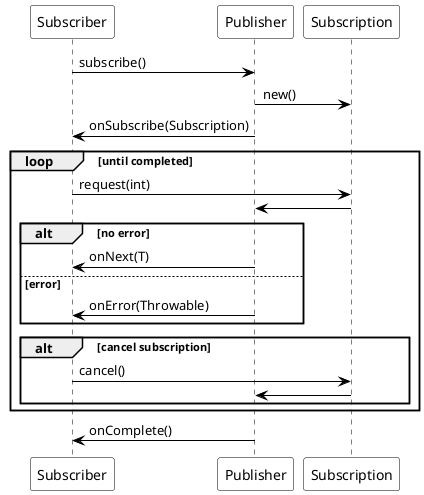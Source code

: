 @startuml

skinparam sequence {
ArrowColor black
ActorBorderColor black
LifeLineBorderColor black
LifeLineBackgroundColor black

ParticipantBorderColor black
ParticipantBackgroundColor white
ParticipantFontColor black
}

Subscriber -> Publisher : subscribe()
Publisher -> Subscription : new()
Publisher -> Subscriber : onSubscribe(Subscription)
loop until completed
Subscriber -> Subscription : request(int)
Subscription -> Publisher
alt no error
Publisher -> Subscriber : onNext(T)
else error
Publisher -> Subscriber : onError(Throwable)
end

alt cancel subscription
Subscriber -> Subscription : cancel()
Subscription -> Publisher
end
end
Publisher -> Subscriber : onComplete()

@enduml